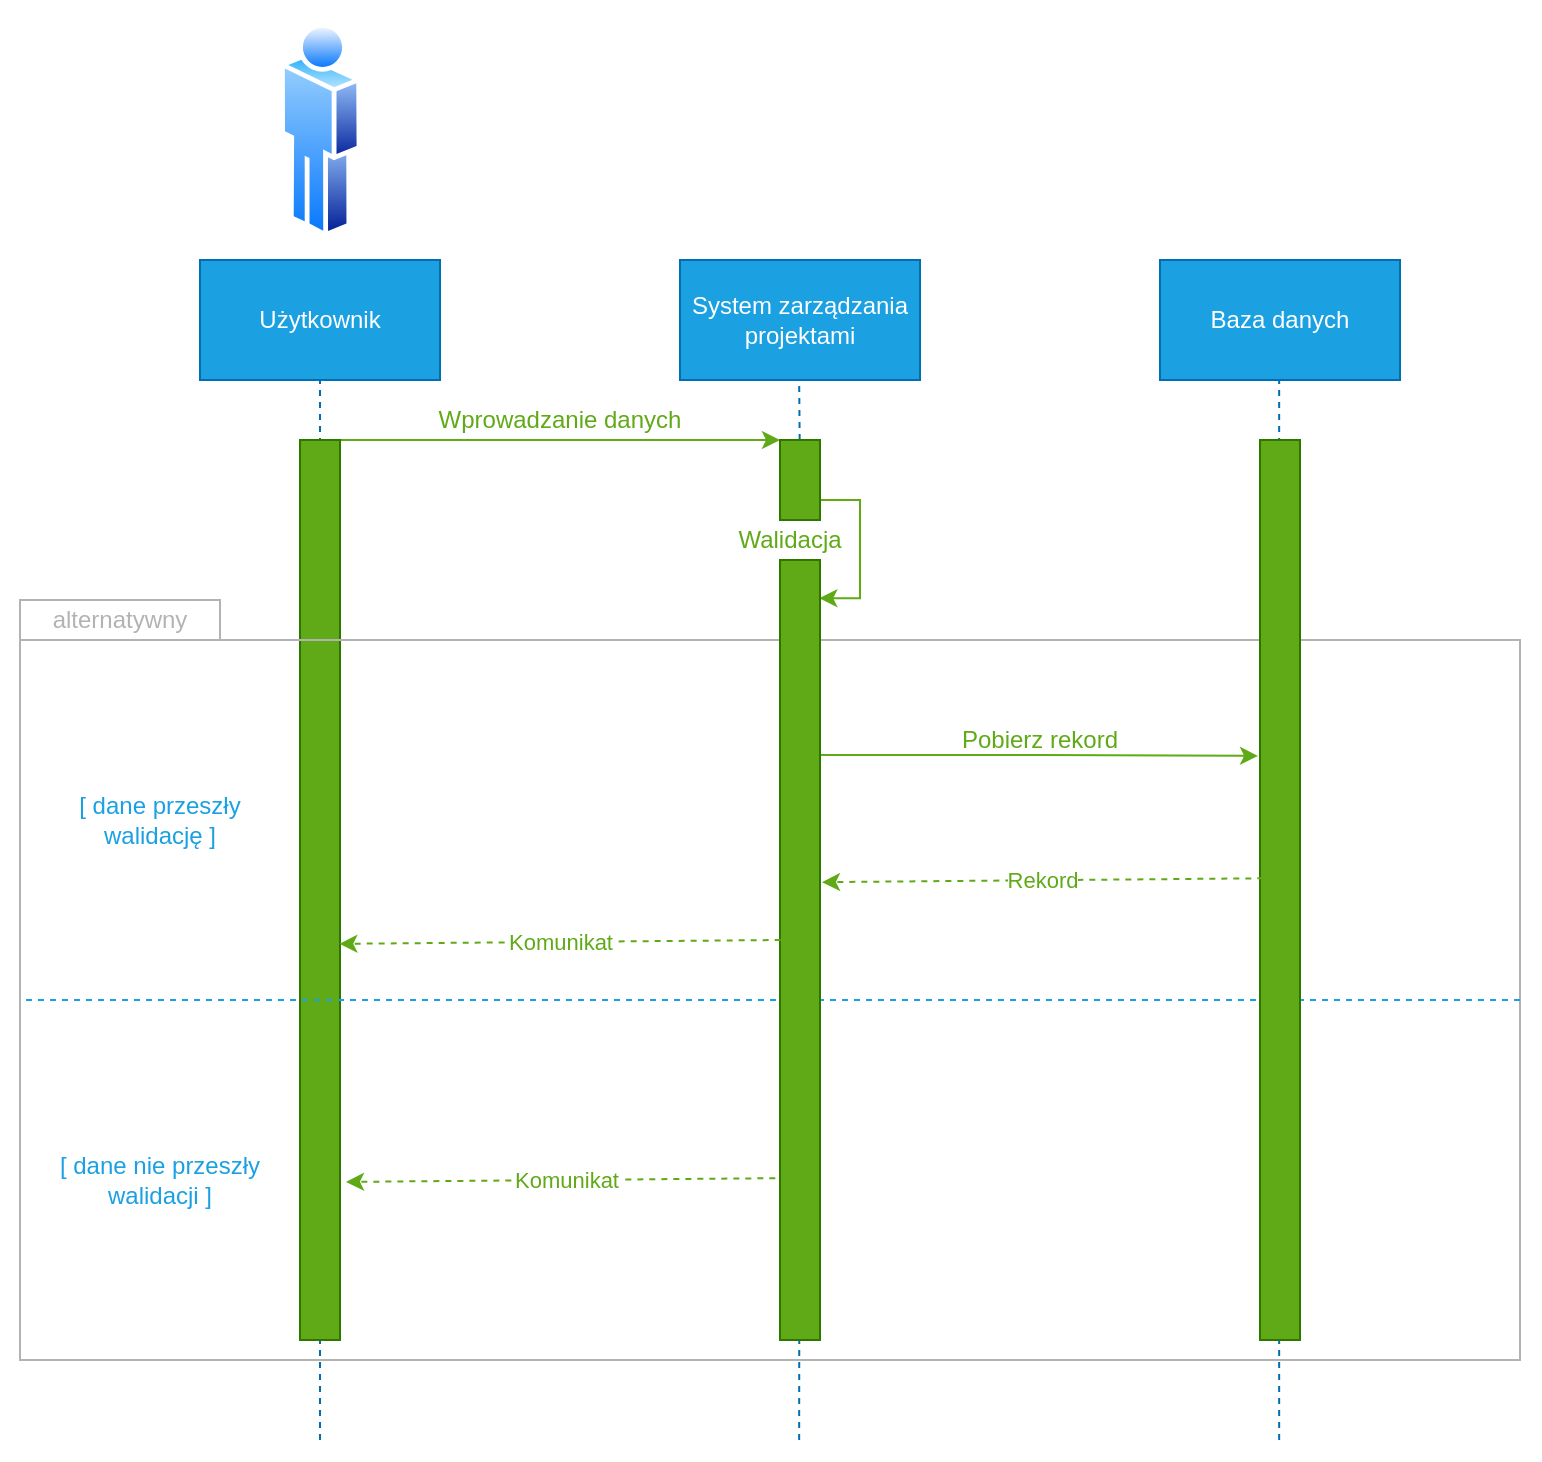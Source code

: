 <mxfile version="14.6.13" type="device"><diagram id="uWRWeX2dB7ZUjr54-6JK" name="Strona-1"><mxGraphModel dx="1024" dy="592" grid="1" gridSize="10" guides="1" tooltips="1" connect="1" arrows="1" fold="1" page="1" pageScale="1" pageWidth="827" pageHeight="1169" math="0" shadow="0"><root><mxCell id="0"/><mxCell id="1" parent="0"/><mxCell id="P2AK0GDpLCJE1MMUJU8--4" value="Użytkownik" style="rounded=0;whiteSpace=wrap;html=1;fillColor=#1ba1e2;strokeColor=#006EAF;fontColor=#ffffff;" parent="1" vertex="1"><mxGeometry x="120" y="170" width="120" height="60" as="geometry"/></mxCell><mxCell id="P2AK0GDpLCJE1MMUJU8--5" value="System zarządzania projektami" style="rounded=0;whiteSpace=wrap;html=1;fillColor=#1ba1e2;strokeColor=#006EAF;fontColor=#ffffff;" parent="1" vertex="1"><mxGeometry x="360" y="170" width="120" height="60" as="geometry"/></mxCell><mxCell id="P2AK0GDpLCJE1MMUJU8--6" value="Baza danych" style="rounded=0;whiteSpace=wrap;html=1;fillColor=#1ba1e2;strokeColor=#006EAF;fontColor=#ffffff;" parent="1" vertex="1"><mxGeometry x="600" y="170" width="120" height="60" as="geometry"/></mxCell><mxCell id="P2AK0GDpLCJE1MMUJU8--8" value="" style="endArrow=none;dashed=1;html=1;entryX=0.5;entryY=1;entryDx=0;entryDy=0;fillColor=#1ba1e2;strokeColor=#006EAF;" parent="1" target="P2AK0GDpLCJE1MMUJU8--4" edge="1"><mxGeometry width="50" height="50" relative="1" as="geometry"><mxPoint x="180" y="760" as="sourcePoint"/><mxPoint x="440" y="100" as="targetPoint"/></mxGeometry></mxCell><mxCell id="P2AK0GDpLCJE1MMUJU8--40" style="edgeStyle=orthogonalEdgeStyle;rounded=0;orthogonalLoop=1;jettySize=auto;html=1;exitX=1;exitY=0;exitDx=0;exitDy=0;entryX=0;entryY=0;entryDx=0;entryDy=0;fontColor=#1BA1E2;fillColor=#60a917;strokeColor=#60A917;" parent="1" source="P2AK0GDpLCJE1MMUJU8--12" target="P2AK0GDpLCJE1MMUJU8--36" edge="1"><mxGeometry relative="1" as="geometry"><Array as="points"><mxPoint x="290" y="260"/><mxPoint x="290" y="260"/></Array></mxGeometry></mxCell><mxCell id="P2AK0GDpLCJE1MMUJU8--12" value="" style="rounded=0;whiteSpace=wrap;html=1;fillColor=#60a917;strokeColor=#2D7600;fontColor=#ffffff;" parent="1" vertex="1"><mxGeometry x="170" y="260" width="20" height="450" as="geometry"/></mxCell><mxCell id="P2AK0GDpLCJE1MMUJU8--16" value="" style="shape=folder;fontStyle=1;spacingTop=10;tabWidth=100;tabHeight=20;tabPosition=left;html=1;fillColor=none;strokeColor=#B3B3B3;" parent="1" vertex="1"><mxGeometry x="30" y="340" width="750" height="380" as="geometry"/></mxCell><mxCell id="P2AK0GDpLCJE1MMUJU8--17" value="alternatywny" style="text;html=1;strokeColor=none;fillColor=none;align=center;verticalAlign=middle;whiteSpace=wrap;rounded=0;fontColor=#B3B3B3;" parent="1" vertex="1"><mxGeometry x="30" y="340" width="100" height="20" as="geometry"/></mxCell><mxCell id="P2AK0GDpLCJE1MMUJU8--20" value="[ dane przeszły walidację ]" style="text;html=1;strokeColor=none;fillColor=none;align=center;verticalAlign=middle;whiteSpace=wrap;rounded=0;fontColor=#1BA1E2;" parent="1" vertex="1"><mxGeometry x="40" y="370" width="120" height="160" as="geometry"/></mxCell><mxCell id="P2AK0GDpLCJE1MMUJU8--27" value="" style="endArrow=none;dashed=1;html=1;entryX=0;entryY=0;entryDx=0;entryDy=200;entryPerimeter=0;exitX=0;exitY=0;exitDx=750;exitDy=200;exitPerimeter=0;strokeColor=#1BA1E2;" parent="1" source="P2AK0GDpLCJE1MMUJU8--16" target="P2AK0GDpLCJE1MMUJU8--16" edge="1"><mxGeometry width="50" height="50" relative="1" as="geometry"><mxPoint x="340" y="1340" as="sourcePoint"/><mxPoint x="340" y="810" as="targetPoint"/></mxGeometry></mxCell><mxCell id="P2AK0GDpLCJE1MMUJU8--28" value="[ dane nie przeszły walidacji ]" style="text;html=1;strokeColor=none;fillColor=none;align=center;verticalAlign=middle;whiteSpace=wrap;rounded=0;fontColor=#1BA1E2;" parent="1" vertex="1"><mxGeometry x="40" y="550" width="120" height="160" as="geometry"/></mxCell><mxCell id="P2AK0GDpLCJE1MMUJU8--30" value="" style="aspect=fixed;perimeter=ellipsePerimeter;html=1;align=center;shadow=0;dashed=0;spacingTop=3;image;image=img/lib/active_directory/user.svg;fontColor=#1BA1E2;strokeColor=#1BA1E2;fillColor=#1BA1E2;" parent="1" vertex="1"><mxGeometry x="160" y="50" width="40.7" height="110" as="geometry"/></mxCell><mxCell id="P2AK0GDpLCJE1MMUJU8--34" value="" style="endArrow=none;dashed=1;html=1;entryX=0.5;entryY=1;entryDx=0;entryDy=0;fillColor=#1ba1e2;strokeColor=#006EAF;startArrow=none;" parent="1" source="P2AK0GDpLCJE1MMUJU8--36" edge="1"><mxGeometry width="50" height="50" relative="1" as="geometry"><mxPoint x="419.58" y="760" as="sourcePoint"/><mxPoint x="419.58" y="230" as="targetPoint"/></mxGeometry></mxCell><mxCell id="P2AK0GDpLCJE1MMUJU8--35" value="" style="endArrow=none;dashed=1;html=1;entryX=0.5;entryY=1;entryDx=0;entryDy=0;fillColor=#1ba1e2;strokeColor=#006EAF;" parent="1" edge="1"><mxGeometry width="50" height="50" relative="1" as="geometry"><mxPoint x="659.58" y="760" as="sourcePoint"/><mxPoint x="659.58" y="230" as="targetPoint"/></mxGeometry></mxCell><mxCell id="P2AK0GDpLCJE1MMUJU8--42" style="edgeStyle=orthogonalEdgeStyle;rounded=0;orthogonalLoop=1;jettySize=auto;html=1;exitX=1;exitY=0.75;exitDx=0;exitDy=0;entryX=0.983;entryY=0.049;entryDx=0;entryDy=0;entryPerimeter=0;fontColor=#60A917;strokeColor=#60A917;" parent="1" source="P2AK0GDpLCJE1MMUJU8--36" target="P2AK0GDpLCJE1MMUJU8--39" edge="1"><mxGeometry relative="1" as="geometry"/></mxCell><mxCell id="P2AK0GDpLCJE1MMUJU8--36" value="" style="rounded=0;whiteSpace=wrap;html=1;fillColor=#60a917;strokeColor=#2D7600;fontColor=#ffffff;" parent="1" vertex="1"><mxGeometry x="410" y="260" width="20" height="40" as="geometry"/></mxCell><mxCell id="P2AK0GDpLCJE1MMUJU8--37" value="" style="endArrow=none;dashed=1;html=1;entryX=0.5;entryY=0;entryDx=0;entryDy=0;fillColor=#1ba1e2;strokeColor=#006EAF;" parent="1" target="P2AK0GDpLCJE1MMUJU8--39" edge="1"><mxGeometry width="50" height="50" relative="1" as="geometry"><mxPoint x="419.58" y="760" as="sourcePoint"/><mxPoint x="419.58" y="230" as="targetPoint"/></mxGeometry></mxCell><mxCell id="P2AK0GDpLCJE1MMUJU8--38" value="" style="rounded=0;whiteSpace=wrap;html=1;fillColor=#60a917;strokeColor=#2D7600;fontColor=#ffffff;" parent="1" vertex="1"><mxGeometry x="650" y="260" width="20" height="450" as="geometry"/></mxCell><mxCell id="P2AK0GDpLCJE1MMUJU8--44" style="edgeStyle=orthogonalEdgeStyle;rounded=0;orthogonalLoop=1;jettySize=auto;html=1;exitX=1;exitY=0.25;exitDx=0;exitDy=0;entryX=-0.05;entryY=0.351;entryDx=0;entryDy=0;entryPerimeter=0;fontColor=#60A917;strokeColor=#60A917;" parent="1" source="P2AK0GDpLCJE1MMUJU8--39" target="P2AK0GDpLCJE1MMUJU8--38" edge="1"><mxGeometry relative="1" as="geometry"/></mxCell><mxCell id="P2AK0GDpLCJE1MMUJU8--39" value="" style="rounded=0;whiteSpace=wrap;html=1;fillColor=#60a917;strokeColor=#2D7600;fontColor=#ffffff;" parent="1" vertex="1"><mxGeometry x="410" y="320" width="20" height="390" as="geometry"/></mxCell><mxCell id="P2AK0GDpLCJE1MMUJU8--41" value="Wprowadzanie danych" style="text;html=1;strokeColor=none;fillColor=none;align=center;verticalAlign=middle;whiteSpace=wrap;rounded=0;fontColor=#60A917;" parent="1" vertex="1"><mxGeometry x="190" y="240" width="220" height="20" as="geometry"/></mxCell><mxCell id="P2AK0GDpLCJE1MMUJU8--43" value="Walidacja" style="text;html=1;strokeColor=none;fillColor=none;align=center;verticalAlign=middle;whiteSpace=wrap;rounded=0;fontColor=#60A917;" parent="1" vertex="1"><mxGeometry x="380" y="300" width="70" height="20" as="geometry"/></mxCell><mxCell id="P2AK0GDpLCJE1MMUJU8--45" value="Pobierz rekord" style="text;html=1;strokeColor=none;fillColor=none;align=center;verticalAlign=middle;whiteSpace=wrap;rounded=0;fontColor=#60A917;" parent="1" vertex="1"><mxGeometry x="430" y="400" width="220" height="20" as="geometry"/></mxCell><mxCell id="P2AK0GDpLCJE1MMUJU8--51" value="" style="endArrow=classic;html=1;dashed=1;fontColor=#60A917;strokeColor=#60A917;exitX=0.083;exitY=0.487;exitDx=0;exitDy=0;exitPerimeter=0;entryX=1.05;entryY=0.413;entryDx=0;entryDy=0;entryPerimeter=0;" parent="1" source="P2AK0GDpLCJE1MMUJU8--38" target="P2AK0GDpLCJE1MMUJU8--39" edge="1"><mxGeometry relative="1" as="geometry"><mxPoint x="350" y="470" as="sourcePoint"/><mxPoint x="450" y="470" as="targetPoint"/></mxGeometry></mxCell><mxCell id="P2AK0GDpLCJE1MMUJU8--52" value="Rekord" style="edgeLabel;resizable=0;html=1;align=center;verticalAlign=middle;fontColor=#60A917;" parent="P2AK0GDpLCJE1MMUJU8--51" connectable="0" vertex="1"><mxGeometry relative="1" as="geometry"/></mxCell><mxCell id="P2AK0GDpLCJE1MMUJU8--53" value="" style="endArrow=classic;html=1;dashed=1;fontColor=#60A917;strokeColor=#60A917;exitX=0.083;exitY=0.487;exitDx=0;exitDy=0;exitPerimeter=0;entryX=1.05;entryY=0.413;entryDx=0;entryDy=0;entryPerimeter=0;" parent="1" edge="1"><mxGeometry relative="1" as="geometry"><mxPoint x="410.33" y="510" as="sourcePoint"/><mxPoint x="189.67" y="511.92" as="targetPoint"/></mxGeometry></mxCell><mxCell id="P2AK0GDpLCJE1MMUJU8--54" value="Komunikat" style="edgeLabel;resizable=0;html=1;align=center;verticalAlign=middle;fontColor=#60A917;" parent="P2AK0GDpLCJE1MMUJU8--53" connectable="0" vertex="1"><mxGeometry relative="1" as="geometry"/></mxCell><mxCell id="P2AK0GDpLCJE1MMUJU8--55" value="" style="endArrow=classic;html=1;dashed=1;fontColor=#60A917;strokeColor=#60A917;exitX=0.083;exitY=0.487;exitDx=0;exitDy=0;exitPerimeter=0;entryX=1.05;entryY=0.413;entryDx=0;entryDy=0;entryPerimeter=0;" parent="1" edge="1"><mxGeometry relative="1" as="geometry"><mxPoint x="413.66" y="629.04" as="sourcePoint"/><mxPoint x="193.0" y="630.96" as="targetPoint"/></mxGeometry></mxCell><mxCell id="P2AK0GDpLCJE1MMUJU8--56" value="Komunikat" style="edgeLabel;resizable=0;html=1;align=center;verticalAlign=middle;fontColor=#60A917;" parent="P2AK0GDpLCJE1MMUJU8--55" connectable="0" vertex="1"><mxGeometry relative="1" as="geometry"/></mxCell><mxCell id="P2AK0GDpLCJE1MMUJU8--59" value="" style="rounded=0;whiteSpace=wrap;html=1;fontColor=#60A917;fillColor=none;strokeColor=none;" parent="1" vertex="1"><mxGeometry x="20" y="40" width="770" height="730" as="geometry"/></mxCell></root></mxGraphModel></diagram></mxfile>